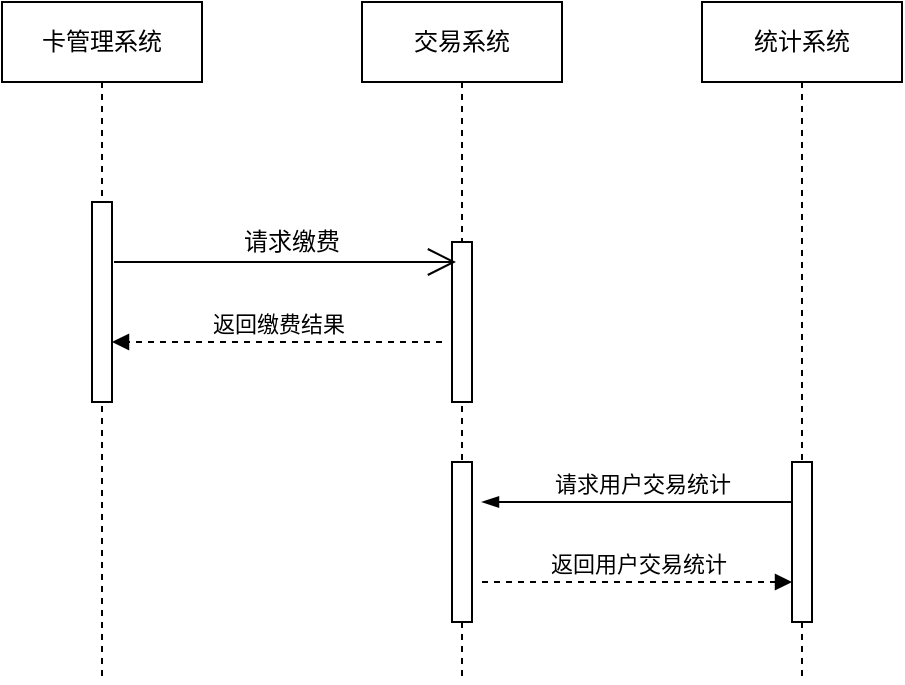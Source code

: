 <mxfile version="13.8.1" type="github"><diagram name="Page-1" id="c4acf3e9-155e-7222-9cf6-157b1a14988f"><mxGraphModel dx="740" dy="490" grid="1" gridSize="10" guides="1" tooltips="1" connect="1" arrows="1" fold="1" page="1" pageScale="1" pageWidth="850" pageHeight="1100" background="#ffffff" math="0" shadow="0"><root><mxCell id="0"/><mxCell id="1" parent="0"/><mxCell id="53CZZgBoNaDwPZmtHsrw-4" value="&lt;span&gt;卡管理系统&lt;/span&gt;" style="shape=umlLifeline;perimeter=lifelinePerimeter;whiteSpace=wrap;html=1;container=1;collapsible=0;recursiveResize=0;outlineConnect=0;" parent="1" vertex="1"><mxGeometry x="220" y="190" width="100" height="340" as="geometry"/></mxCell><mxCell id="53CZZgBoNaDwPZmtHsrw-18" value="" style="html=1;points=[];perimeter=orthogonalPerimeter;" parent="53CZZgBoNaDwPZmtHsrw-4" vertex="1"><mxGeometry x="45" y="100" width="10" height="100" as="geometry"/></mxCell><mxCell id="53CZZgBoNaDwPZmtHsrw-6" value="&lt;span&gt;统计系统&lt;br&gt;&lt;/span&gt;" style="shape=umlLifeline;perimeter=lifelinePerimeter;whiteSpace=wrap;html=1;container=1;collapsible=0;recursiveResize=0;outlineConnect=0;" parent="1" vertex="1"><mxGeometry x="570" y="190" width="100" height="340" as="geometry"/></mxCell><mxCell id="53CZZgBoNaDwPZmtHsrw-15" value="" style="html=1;points=[];perimeter=orthogonalPerimeter;" parent="53CZZgBoNaDwPZmtHsrw-6" vertex="1"><mxGeometry x="45" y="230" width="10" height="80" as="geometry"/></mxCell><mxCell id="53CZZgBoNaDwPZmtHsrw-10" value="&lt;span&gt;交易系统&lt;br&gt;&lt;/span&gt;" style="shape=umlLifeline;perimeter=lifelinePerimeter;whiteSpace=wrap;html=1;container=1;collapsible=0;recursiveResize=0;outlineConnect=0;" parent="1" vertex="1"><mxGeometry x="400" y="190" width="100" height="340" as="geometry"/></mxCell><mxCell id="53CZZgBoNaDwPZmtHsrw-11" value="" style="html=1;points=[];perimeter=orthogonalPerimeter;" parent="53CZZgBoNaDwPZmtHsrw-10" vertex="1"><mxGeometry x="45" y="120" width="10" height="80" as="geometry"/></mxCell><mxCell id="53CZZgBoNaDwPZmtHsrw-32" value="" style="html=1;points=[];perimeter=orthogonalPerimeter;" parent="53CZZgBoNaDwPZmtHsrw-10" vertex="1"><mxGeometry x="45" y="230" width="10" height="80" as="geometry"/></mxCell><mxCell id="53CZZgBoNaDwPZmtHsrw-20" value="" style="endArrow=open;endFill=1;endSize=12;html=1;entryX=0.2;entryY=0.125;entryDx=0;entryDy=0;entryPerimeter=0;" parent="1" target="53CZZgBoNaDwPZmtHsrw-11" edge="1"><mxGeometry width="160" relative="1" as="geometry"><mxPoint x="276" y="320" as="sourcePoint"/><mxPoint x="440" y="320" as="targetPoint"/></mxGeometry></mxCell><mxCell id="53CZZgBoNaDwPZmtHsrw-21" value="请求缴费" style="text;html=1;strokeColor=none;fillColor=none;align=center;verticalAlign=middle;whiteSpace=wrap;rounded=0;" parent="1" vertex="1"><mxGeometry x="340" y="300" width="50" height="20" as="geometry"/></mxCell><mxCell id="53CZZgBoNaDwPZmtHsrw-24" value="返回缴费结果" style="html=1;verticalAlign=bottom;endArrow=block;dashed=1;" parent="1" target="53CZZgBoNaDwPZmtHsrw-18" edge="1"><mxGeometry width="80" relative="1" as="geometry"><mxPoint x="440" y="360" as="sourcePoint"/><mxPoint x="390" y="360" as="targetPoint"/><Array as="points"><mxPoint x="400" y="360"/></Array></mxGeometry></mxCell><mxCell id="53CZZgBoNaDwPZmtHsrw-33" value="请求用户交易统计" style="html=1;verticalAlign=bottom;endArrow=none;startArrow=blockThin;startFill=1;endFill=0;" parent="1" edge="1"><mxGeometry x="0.03" width="80" relative="1" as="geometry"><mxPoint x="460" y="440" as="sourcePoint"/><mxPoint x="615" y="440" as="targetPoint"/><mxPoint as="offset"/></mxGeometry></mxCell><mxCell id="53CZZgBoNaDwPZmtHsrw-34" value="返回用户交易统计" style="html=1;verticalAlign=bottom;endArrow=block;dashed=1;" parent="1" edge="1"><mxGeometry width="80" relative="1" as="geometry"><mxPoint x="460" y="480" as="sourcePoint"/><mxPoint x="615" y="480" as="targetPoint"/></mxGeometry></mxCell></root></mxGraphModel></diagram></mxfile>
